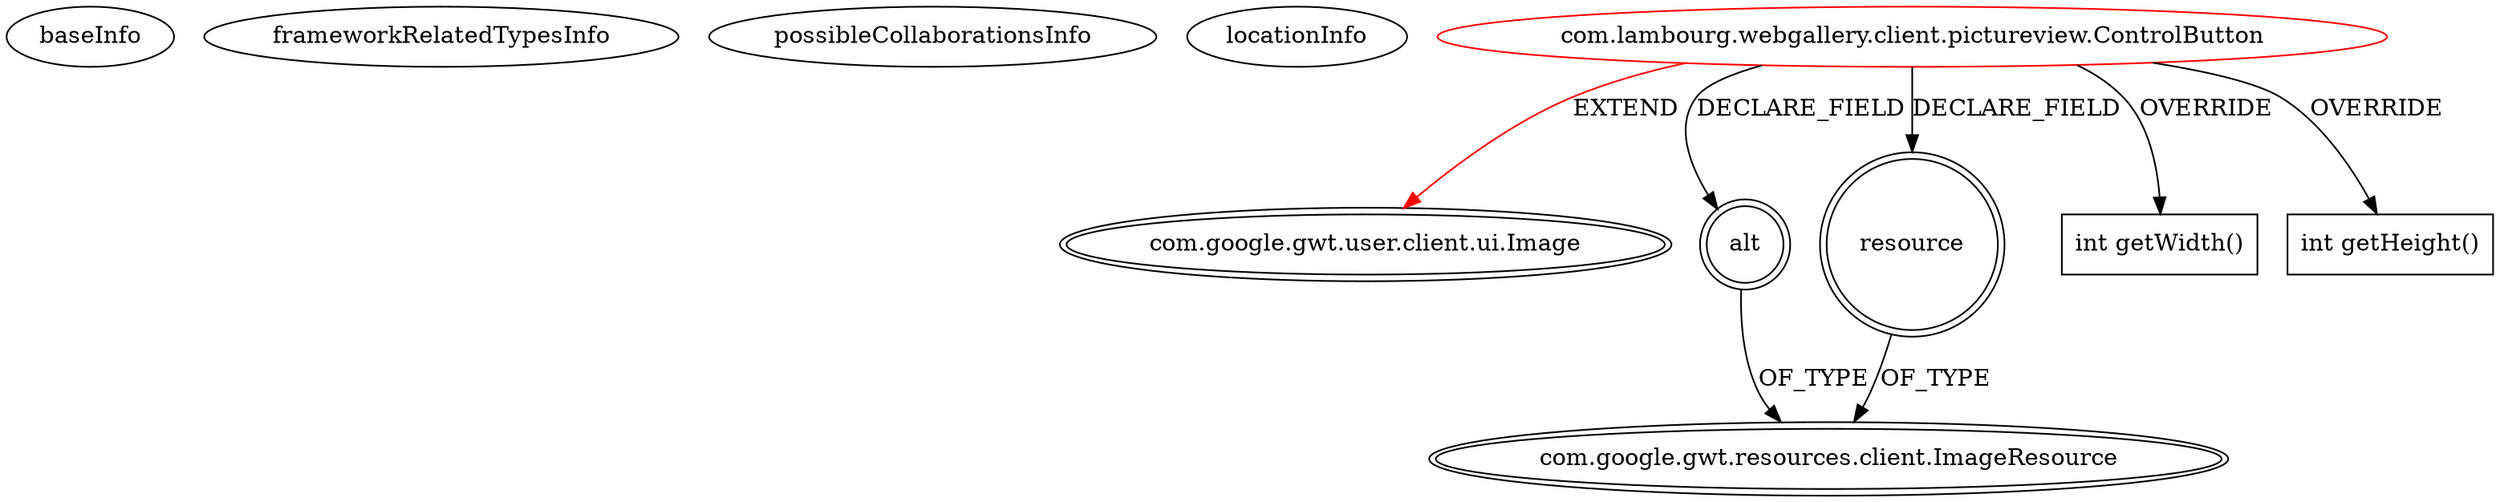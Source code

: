 digraph {
baseInfo[graphId=3566,category="extension_graph",isAnonymous=false,possibleRelation=false]
frameworkRelatedTypesInfo[0="com.google.gwt.user.client.ui.Image"]
possibleCollaborationsInfo[]
locationInfo[projectName="lambourg-WebGallery",filePath="/lambourg-WebGallery/WebGallery-master/client/src/com/lambourg/webgallery/client/pictureview/ControlButton.java",contextSignature="ControlButton",graphId="3566"]
0[label="com.lambourg.webgallery.client.pictureview.ControlButton",vertexType="ROOT_CLIENT_CLASS_DECLARATION",isFrameworkType=false,color=red]
1[label="com.google.gwt.user.client.ui.Image",vertexType="FRAMEWORK_CLASS_TYPE",isFrameworkType=true,peripheries=2]
2[label="alt",vertexType="FIELD_DECLARATION",isFrameworkType=true,peripheries=2,shape=circle]
3[label="com.google.gwt.resources.client.ImageResource",vertexType="FRAMEWORK_INTERFACE_TYPE",isFrameworkType=true,peripheries=2]
4[label="resource",vertexType="FIELD_DECLARATION",isFrameworkType=true,peripheries=2,shape=circle]
6[label="int getWidth()",vertexType="OVERRIDING_METHOD_DECLARATION",isFrameworkType=false,shape=box]
7[label="int getHeight()",vertexType="OVERRIDING_METHOD_DECLARATION",isFrameworkType=false,shape=box]
0->1[label="EXTEND",color=red]
0->2[label="DECLARE_FIELD"]
2->3[label="OF_TYPE"]
0->4[label="DECLARE_FIELD"]
4->3[label="OF_TYPE"]
0->6[label="OVERRIDE"]
0->7[label="OVERRIDE"]
}
